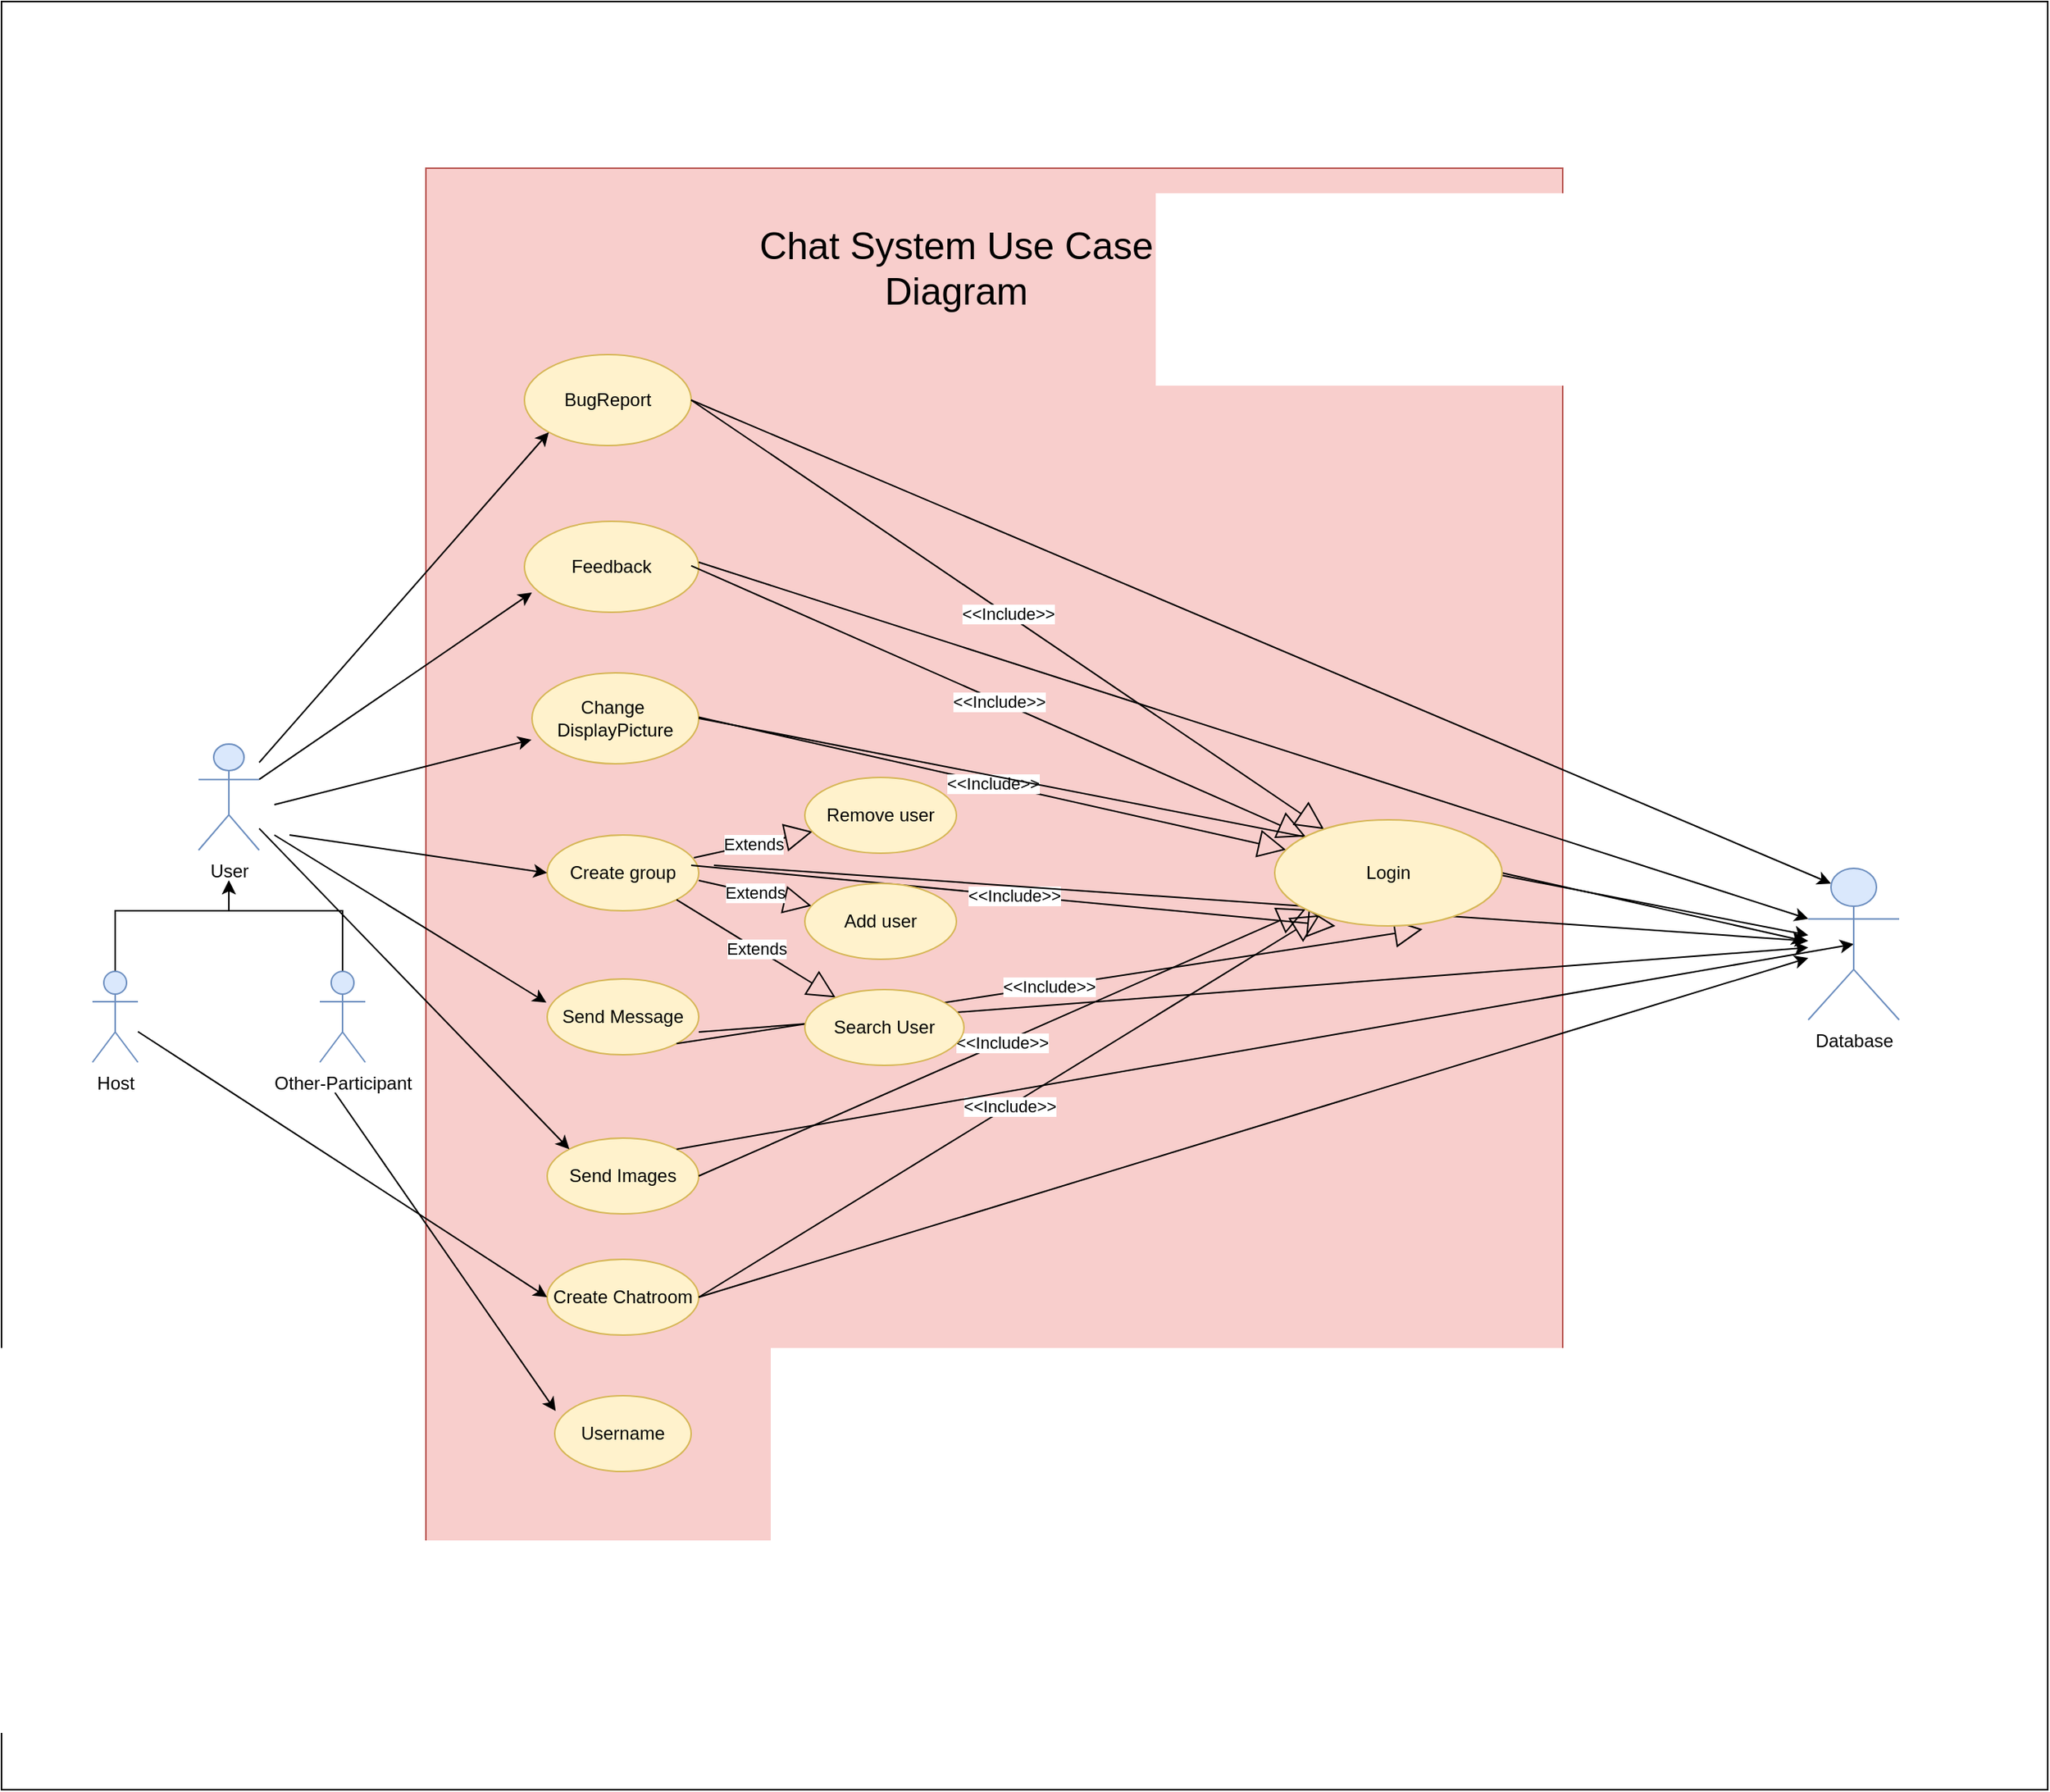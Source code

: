 <mxfile version="16.4.3" type="device"><diagram id="8KHZoJWfPruCva2_OfG5" name="Page-1"><mxGraphModel dx="2595" dy="2517" grid="1" gridSize="10" guides="1" tooltips="1" connect="1" arrows="1" fold="1" page="1" pageScale="1" pageWidth="827" pageHeight="1169" math="0" shadow="0"><root><mxCell id="0"/><mxCell id="1" parent="0"/><mxCell id="HlKPYA3Lev6IkLz0jHaE-86" value="" style="rounded=0;whiteSpace=wrap;html=1;fontSize=25;" vertex="1" parent="1"><mxGeometry x="30" y="-370" width="1350" height="1180" as="geometry"/></mxCell><mxCell id="HlKPYA3Lev6IkLz0jHaE-83" value="" style="rounded=0;whiteSpace=wrap;html=1;fontSize=25;fillColor=#f8cecc;strokeColor=#b85450;" vertex="1" parent="1"><mxGeometry x="310" y="-260" width="750" height="920" as="geometry"/></mxCell><mxCell id="HlKPYA3Lev6IkLz0jHaE-79" value="" style="endArrow=classic;html=1;rounded=0;backgroundOutline=0;labelBackgroundColor=default;" edge="1" parent="1" target="HlKPYA3Lev6IkLz0jHaE-71"><mxGeometry width="50" height="50" relative="1" as="geometry"><mxPoint x="490" y="310" as="sourcePoint"/><mxPoint x="1100" y="230" as="targetPoint"/></mxGeometry></mxCell><mxCell id="HlKPYA3Lev6IkLz0jHaE-1" value="User" style="shape=umlActor;verticalLabelPosition=bottom;verticalAlign=top;html=1;outlineConnect=0;fillColor=#dae8fc;strokeColor=#6c8ebf;" vertex="1" parent="1"><mxGeometry x="160" y="120" width="40" height="70" as="geometry"/></mxCell><mxCell id="HlKPYA3Lev6IkLz0jHaE-6" style="edgeStyle=orthogonalEdgeStyle;rounded=0;orthogonalLoop=1;jettySize=auto;html=1;" edge="1" parent="1" source="HlKPYA3Lev6IkLz0jHaE-2"><mxGeometry relative="1" as="geometry"><mxPoint x="180" y="210" as="targetPoint"/><Array as="points"><mxPoint x="105" y="230"/><mxPoint x="180" y="230"/></Array></mxGeometry></mxCell><mxCell id="HlKPYA3Lev6IkLz0jHaE-2" value="Host" style="shape=umlActor;verticalLabelPosition=bottom;verticalAlign=top;html=1;outlineConnect=0;fillColor=#dae8fc;strokeColor=#6c8ebf;" vertex="1" parent="1"><mxGeometry x="90" y="270" width="30" height="60" as="geometry"/></mxCell><mxCell id="HlKPYA3Lev6IkLz0jHaE-7" style="edgeStyle=orthogonalEdgeStyle;rounded=0;orthogonalLoop=1;jettySize=auto;html=1;" edge="1" parent="1" source="HlKPYA3Lev6IkLz0jHaE-3"><mxGeometry relative="1" as="geometry"><mxPoint x="180" y="210" as="targetPoint"/><Array as="points"><mxPoint x="255" y="230"/><mxPoint x="180" y="230"/></Array></mxGeometry></mxCell><mxCell id="HlKPYA3Lev6IkLz0jHaE-3" value="Other-Participant" style="shape=umlActor;verticalLabelPosition=bottom;verticalAlign=top;html=1;outlineConnect=0;fillColor=#dae8fc;strokeColor=#6c8ebf;" vertex="1" parent="1"><mxGeometry x="240" y="270" width="30" height="60" as="geometry"/></mxCell><mxCell id="HlKPYA3Lev6IkLz0jHaE-8" value="Username" style="ellipse;whiteSpace=wrap;html=1;fillColor=#fff2cc;strokeColor=#d6b656;" vertex="1" parent="1"><mxGeometry x="395" y="550" width="90" height="50" as="geometry"/></mxCell><mxCell id="HlKPYA3Lev6IkLz0jHaE-9" value="Create Chatroom" style="ellipse;whiteSpace=wrap;html=1;fillColor=#fff2cc;strokeColor=#d6b656;" vertex="1" parent="1"><mxGeometry x="390" y="460" width="100" height="50" as="geometry"/></mxCell><mxCell id="HlKPYA3Lev6IkLz0jHaE-10" value="Send Message" style="ellipse;whiteSpace=wrap;html=1;fillColor=#fff2cc;strokeColor=#d6b656;" vertex="1" parent="1"><mxGeometry x="390" y="275" width="100" height="50" as="geometry"/></mxCell><mxCell id="HlKPYA3Lev6IkLz0jHaE-13" value="Create group" style="ellipse;whiteSpace=wrap;html=1;fillColor=#fff2cc;strokeColor=#d6b656;" vertex="1" parent="1"><mxGeometry x="390" y="180" width="100" height="50" as="geometry"/></mxCell><mxCell id="HlKPYA3Lev6IkLz0jHaE-15" value="Change&amp;nbsp;&lt;br&gt;DisplayPicture" style="ellipse;whiteSpace=wrap;html=1;fillColor=#fff2cc;strokeColor=#d6b656;" vertex="1" parent="1"><mxGeometry x="380" y="73" width="110" height="60" as="geometry"/></mxCell><mxCell id="HlKPYA3Lev6IkLz0jHaE-16" value="Feedback" style="ellipse;whiteSpace=wrap;html=1;fillColor=#fff2cc;strokeColor=#d6b656;" vertex="1" parent="1"><mxGeometry x="375" y="-27" width="115" height="60" as="geometry"/></mxCell><mxCell id="HlKPYA3Lev6IkLz0jHaE-17" value="BugReport" style="ellipse;whiteSpace=wrap;html=1;fillColor=#fff2cc;strokeColor=#d6b656;" vertex="1" parent="1"><mxGeometry x="375" y="-137" width="110" height="60" as="geometry"/></mxCell><mxCell id="HlKPYA3Lev6IkLz0jHaE-19" value="Send Images" style="ellipse;whiteSpace=wrap;html=1;fillColor=#fff2cc;strokeColor=#d6b656;" vertex="1" parent="1"><mxGeometry x="390" y="380" width="100" height="50" as="geometry"/></mxCell><mxCell id="HlKPYA3Lev6IkLz0jHaE-38" value="" style="text;html=1;strokeColor=none;fillColor=none;align=center;verticalAlign=middle;whiteSpace=wrap;rounded=0;" vertex="1" parent="1"><mxGeometry x="700" y="130" width="60" height="30" as="geometry"/></mxCell><mxCell id="HlKPYA3Lev6IkLz0jHaE-42" value="" style="text;html=1;strokeColor=none;fillColor=none;align=center;verticalAlign=middle;whiteSpace=wrap;rounded=0;" vertex="1" parent="1"><mxGeometry x="495" y="245" width="60" height="30" as="geometry"/></mxCell><mxCell id="HlKPYA3Lev6IkLz0jHaE-48" value="Extends" style="endArrow=block;endSize=16;endFill=0;html=1;rounded=0;exitX=1;exitY=1;exitDx=0;exitDy=0;" edge="1" parent="1" source="HlKPYA3Lev6IkLz0jHaE-13" target="HlKPYA3Lev6IkLz0jHaE-26"><mxGeometry width="160" relative="1" as="geometry"><mxPoint x="490" y="270" as="sourcePoint"/><mxPoint x="650" y="270" as="targetPoint"/></mxGeometry></mxCell><mxCell id="HlKPYA3Lev6IkLz0jHaE-49" value="Extends" style="endArrow=block;endSize=16;endFill=0;html=1;rounded=0;exitX=1;exitY=0.6;exitDx=0;exitDy=0;exitPerimeter=0;" edge="1" parent="1" source="HlKPYA3Lev6IkLz0jHaE-13" target="HlKPYA3Lev6IkLz0jHaE-25"><mxGeometry width="160" relative="1" as="geometry"><mxPoint x="530" y="270" as="sourcePoint"/><mxPoint x="690" y="270" as="targetPoint"/></mxGeometry></mxCell><mxCell id="HlKPYA3Lev6IkLz0jHaE-50" value="Extends" style="endArrow=block;endSize=16;endFill=0;html=1;rounded=0;exitX=0.968;exitY=0.3;exitDx=0;exitDy=0;exitPerimeter=0;entryX=0.051;entryY=0.715;entryDx=0;entryDy=0;entryPerimeter=0;" edge="1" parent="1" source="HlKPYA3Lev6IkLz0jHaE-13" target="HlKPYA3Lev6IkLz0jHaE-24"><mxGeometry width="160" relative="1" as="geometry"><mxPoint x="510" y="230" as="sourcePoint"/><mxPoint x="670" y="230" as="targetPoint"/></mxGeometry></mxCell><mxCell id="HlKPYA3Lev6IkLz0jHaE-51" value="&amp;lt;&amp;lt;Include&amp;gt;&amp;gt;" style="endArrow=block;endSize=16;endFill=0;html=1;rounded=0;exitX=1;exitY=0.5;exitDx=0;exitDy=0;" edge="1" parent="1" source="HlKPYA3Lev6IkLz0jHaE-17" target="HlKPYA3Lev6IkLz0jHaE-44"><mxGeometry width="160" relative="1" as="geometry"><mxPoint x="570" y="200" as="sourcePoint"/><mxPoint x="730" y="200" as="targetPoint"/></mxGeometry></mxCell><mxCell id="HlKPYA3Lev6IkLz0jHaE-52" value="&amp;lt;&amp;lt;Include&amp;gt;&amp;gt;" style="endArrow=block;endSize=16;endFill=0;html=1;rounded=0;" edge="1" parent="1" target="HlKPYA3Lev6IkLz0jHaE-44"><mxGeometry width="160" relative="1" as="geometry"><mxPoint x="485" y="2.29" as="sourcePoint"/><mxPoint x="645" y="2.29" as="targetPoint"/></mxGeometry></mxCell><mxCell id="HlKPYA3Lev6IkLz0jHaE-53" value="&amp;lt;&amp;lt;Include&amp;gt;&amp;gt;" style="endArrow=block;endSize=16;endFill=0;html=1;rounded=0;" edge="1" parent="1" target="HlKPYA3Lev6IkLz0jHaE-44"><mxGeometry width="160" relative="1" as="geometry"><mxPoint x="490" y="102.29" as="sourcePoint"/><mxPoint x="650" y="102.29" as="targetPoint"/></mxGeometry></mxCell><mxCell id="HlKPYA3Lev6IkLz0jHaE-54" value="&amp;lt;&amp;lt;Include&amp;gt;&amp;gt;" style="endArrow=block;endSize=16;endFill=0;html=1;rounded=0;entryX=0.267;entryY=1;entryDx=0;entryDy=0;entryPerimeter=0;" edge="1" parent="1" target="HlKPYA3Lev6IkLz0jHaE-44"><mxGeometry width="160" relative="1" as="geometry"><mxPoint x="485" y="200" as="sourcePoint"/><mxPoint x="645" y="200" as="targetPoint"/></mxGeometry></mxCell><mxCell id="HlKPYA3Lev6IkLz0jHaE-55" value="&amp;lt;&amp;lt;Include&amp;gt;&amp;gt;" style="endArrow=block;endSize=16;endFill=0;html=1;rounded=0;exitX=1;exitY=1;exitDx=0;exitDy=0;entryX=0.65;entryY=1.031;entryDx=0;entryDy=0;entryPerimeter=0;" edge="1" parent="1" source="HlKPYA3Lev6IkLz0jHaE-10" target="HlKPYA3Lev6IkLz0jHaE-44"><mxGeometry width="160" relative="1" as="geometry"><mxPoint x="570" y="390" as="sourcePoint"/><mxPoint x="730" y="390" as="targetPoint"/></mxGeometry></mxCell><mxCell id="HlKPYA3Lev6IkLz0jHaE-56" value="&amp;lt;&amp;lt;Include&amp;gt;&amp;gt;" style="endArrow=block;endSize=16;endFill=0;html=1;rounded=0;exitX=1;exitY=0.5;exitDx=0;exitDy=0;" edge="1" parent="1" source="HlKPYA3Lev6IkLz0jHaE-9" target="HlKPYA3Lev6IkLz0jHaE-44"><mxGeometry width="160" relative="1" as="geometry"><mxPoint x="570" y="390" as="sourcePoint"/><mxPoint x="730" y="390" as="targetPoint"/></mxGeometry></mxCell><mxCell id="HlKPYA3Lev6IkLz0jHaE-57" value="&amp;lt;&amp;lt;Include&amp;gt;&amp;gt;" style="endArrow=block;endSize=16;endFill=0;html=1;rounded=0;exitX=1;exitY=0.5;exitDx=0;exitDy=0;" edge="1" parent="1" source="HlKPYA3Lev6IkLz0jHaE-19" target="HlKPYA3Lev6IkLz0jHaE-44"><mxGeometry width="160" relative="1" as="geometry"><mxPoint x="570" y="390" as="sourcePoint"/><mxPoint x="730" y="390" as="targetPoint"/></mxGeometry></mxCell><mxCell id="HlKPYA3Lev6IkLz0jHaE-61" value="" style="endArrow=classic;html=1;rounded=0;entryX=0;entryY=1;entryDx=0;entryDy=0;" edge="1" parent="1" source="HlKPYA3Lev6IkLz0jHaE-1" target="HlKPYA3Lev6IkLz0jHaE-17"><mxGeometry width="50" height="50" relative="1" as="geometry"><mxPoint x="600" y="240" as="sourcePoint"/><mxPoint x="650" y="190" as="targetPoint"/></mxGeometry></mxCell><mxCell id="HlKPYA3Lev6IkLz0jHaE-62" value="" style="endArrow=classic;html=1;rounded=0;exitX=1;exitY=0.333;exitDx=0;exitDy=0;exitPerimeter=0;entryX=0.043;entryY=0.783;entryDx=0;entryDy=0;entryPerimeter=0;" edge="1" parent="1" source="HlKPYA3Lev6IkLz0jHaE-1" target="HlKPYA3Lev6IkLz0jHaE-16"><mxGeometry width="50" height="50" relative="1" as="geometry"><mxPoint x="600" y="240" as="sourcePoint"/><mxPoint x="650" y="190" as="targetPoint"/></mxGeometry></mxCell><mxCell id="HlKPYA3Lev6IkLz0jHaE-63" value="" style="endArrow=classic;html=1;rounded=0;entryX=-0.003;entryY=0.735;entryDx=0;entryDy=0;entryPerimeter=0;" edge="1" parent="1" target="HlKPYA3Lev6IkLz0jHaE-15"><mxGeometry width="50" height="50" relative="1" as="geometry"><mxPoint x="210" y="160" as="sourcePoint"/><mxPoint x="650" y="190" as="targetPoint"/></mxGeometry></mxCell><mxCell id="HlKPYA3Lev6IkLz0jHaE-64" value="" style="endArrow=classic;html=1;rounded=0;entryX=0;entryY=0.5;entryDx=0;entryDy=0;" edge="1" parent="1" target="HlKPYA3Lev6IkLz0jHaE-13"><mxGeometry width="50" height="50" relative="1" as="geometry"><mxPoint x="220" y="180" as="sourcePoint"/><mxPoint x="650" y="190" as="targetPoint"/></mxGeometry></mxCell><mxCell id="HlKPYA3Lev6IkLz0jHaE-65" value="" style="endArrow=classic;html=1;rounded=0;entryX=-0.005;entryY=0.312;entryDx=0;entryDy=0;entryPerimeter=0;" edge="1" parent="1" target="HlKPYA3Lev6IkLz0jHaE-10"><mxGeometry width="50" height="50" relative="1" as="geometry"><mxPoint x="210" y="180" as="sourcePoint"/><mxPoint x="600" y="320" as="targetPoint"/></mxGeometry></mxCell><mxCell id="HlKPYA3Lev6IkLz0jHaE-66" value="" style="endArrow=classic;html=1;rounded=0;entryX=0;entryY=0.5;entryDx=0;entryDy=0;" edge="1" parent="1" source="HlKPYA3Lev6IkLz0jHaE-2" target="HlKPYA3Lev6IkLz0jHaE-9"><mxGeometry width="50" height="50" relative="1" as="geometry"><mxPoint x="550" y="540" as="sourcePoint"/><mxPoint x="380" y="430" as="targetPoint"/></mxGeometry></mxCell><mxCell id="HlKPYA3Lev6IkLz0jHaE-67" value="" style="endArrow=classic;html=1;rounded=0;entryX=0;entryY=0;entryDx=0;entryDy=0;" edge="1" parent="1" source="HlKPYA3Lev6IkLz0jHaE-1" target="HlKPYA3Lev6IkLz0jHaE-19"><mxGeometry width="50" height="50" relative="1" as="geometry"><mxPoint x="550" y="450" as="sourcePoint"/><mxPoint x="600" y="400" as="targetPoint"/></mxGeometry></mxCell><mxCell id="HlKPYA3Lev6IkLz0jHaE-69" value="" style="endArrow=classic;html=1;rounded=0;entryX=0.007;entryY=0.203;entryDx=0;entryDy=0;entryPerimeter=0;" edge="1" parent="1" target="HlKPYA3Lev6IkLz0jHaE-8"><mxGeometry width="50" height="50" relative="1" as="geometry"><mxPoint x="250" y="350" as="sourcePoint"/><mxPoint x="600" y="400" as="targetPoint"/></mxGeometry></mxCell><mxCell id="HlKPYA3Lev6IkLz0jHaE-73" value="" style="endArrow=classic;html=1;rounded=0;exitX=1;exitY=0.5;exitDx=0;exitDy=0;entryX=0.25;entryY=0.1;entryDx=0;entryDy=0;entryPerimeter=0;" edge="1" parent="1" source="HlKPYA3Lev6IkLz0jHaE-17" target="HlKPYA3Lev6IkLz0jHaE-71"><mxGeometry width="50" height="50" relative="1" as="geometry"><mxPoint x="990" y="250" as="sourcePoint"/><mxPoint x="1040" y="200" as="targetPoint"/></mxGeometry></mxCell><mxCell id="HlKPYA3Lev6IkLz0jHaE-74" value="" style="endArrow=classic;html=1;rounded=0;entryX=0;entryY=0.333;entryDx=0;entryDy=0;entryPerimeter=0;" edge="1" parent="1" target="HlKPYA3Lev6IkLz0jHaE-71"><mxGeometry width="50" height="50" relative="1" as="geometry"><mxPoint x="490" as="sourcePoint"/><mxPoint x="1040" y="200" as="targetPoint"/></mxGeometry></mxCell><mxCell id="HlKPYA3Lev6IkLz0jHaE-75" value="" style="endArrow=classic;html=1;rounded=0;exitX=1;exitY=0.5;exitDx=0;exitDy=0;" edge="1" parent="1" source="HlKPYA3Lev6IkLz0jHaE-15" target="HlKPYA3Lev6IkLz0jHaE-71"><mxGeometry width="50" height="50" relative="1" as="geometry"><mxPoint x="990" y="250" as="sourcePoint"/><mxPoint x="1320" y="103" as="targetPoint"/></mxGeometry></mxCell><mxCell id="HlKPYA3Lev6IkLz0jHaE-76" value="" style="endArrow=classic;html=1;rounded=0;" edge="1" parent="1" target="HlKPYA3Lev6IkLz0jHaE-71"><mxGeometry width="50" height="50" relative="1" as="geometry"><mxPoint x="500" y="200" as="sourcePoint"/><mxPoint x="1310" y="120" as="targetPoint"/></mxGeometry></mxCell><mxCell id="HlKPYA3Lev6IkLz0jHaE-77" value="" style="endArrow=classic;html=1;rounded=0;exitX=1;exitY=0.5;exitDx=0;exitDy=0;backgroundOutline=0;" edge="1" parent="1" source="HlKPYA3Lev6IkLz0jHaE-9" target="HlKPYA3Lev6IkLz0jHaE-71"><mxGeometry width="50" height="50" relative="1" as="geometry"><mxPoint x="1050" y="280" as="sourcePoint"/><mxPoint x="1100" y="230" as="targetPoint"/></mxGeometry></mxCell><mxCell id="HlKPYA3Lev6IkLz0jHaE-78" value="" style="endArrow=classic;html=1;rounded=0;exitX=1;exitY=0;exitDx=0;exitDy=0;entryX=0.5;entryY=0.5;entryDx=0;entryDy=0;entryPerimeter=0;" edge="1" parent="1" source="HlKPYA3Lev6IkLz0jHaE-19" target="HlKPYA3Lev6IkLz0jHaE-71"><mxGeometry width="50" height="50" relative="1" as="geometry"><mxPoint x="1050" y="280" as="sourcePoint"/><mxPoint x="1330" y="180" as="targetPoint"/></mxGeometry></mxCell><mxCell id="HlKPYA3Lev6IkLz0jHaE-81" value="" style="endArrow=classic;html=1;rounded=0;labelBackgroundColor=default;exitX=1;exitY=0.5;exitDx=0;exitDy=0;" edge="1" parent="1" source="HlKPYA3Lev6IkLz0jHaE-44"><mxGeometry width="50" height="50" relative="1" as="geometry"><mxPoint x="640" y="460" as="sourcePoint"/><mxPoint x="1220" y="250" as="targetPoint"/></mxGeometry></mxCell><mxCell id="HlKPYA3Lev6IkLz0jHaE-44" value="Login" style="ellipse;whiteSpace=wrap;html=1;fillColor=#fff2cc;strokeColor=#d6b656;" vertex="1" parent="1"><mxGeometry x="870" y="170" width="150" height="70" as="geometry"/></mxCell><mxCell id="HlKPYA3Lev6IkLz0jHaE-71" value="Database" style="shape=umlActor;verticalLabelPosition=bottom;verticalAlign=top;html=1;outlineConnect=0;fillColor=#dae8fc;strokeColor=#6c8ebf;" vertex="1" parent="1"><mxGeometry x="1222" y="202" width="60" height="100" as="geometry"/></mxCell><mxCell id="HlKPYA3Lev6IkLz0jHaE-24" value="Remove user" style="ellipse;whiteSpace=wrap;html=1;fillColor=#fff2cc;strokeColor=#d6b656;" vertex="1" parent="1"><mxGeometry x="560" y="142" width="100" height="50" as="geometry"/></mxCell><mxCell id="HlKPYA3Lev6IkLz0jHaE-25" value="Add user" style="ellipse;whiteSpace=wrap;html=1;fillColor=#fff2cc;strokeColor=#d6b656;" vertex="1" parent="1"><mxGeometry x="560" y="212" width="100" height="50" as="geometry"/></mxCell><mxCell id="HlKPYA3Lev6IkLz0jHaE-26" value="Search User" style="ellipse;whiteSpace=wrap;html=1;fillColor=#fff2cc;strokeColor=#d6b656;" vertex="1" parent="1"><mxGeometry x="560" y="282" width="105" height="50" as="geometry"/></mxCell><mxCell id="HlKPYA3Lev6IkLz0jHaE-82" value="&lt;font style=&quot;font-size: 25px&quot;&gt;Chat System Use Case&lt;br&gt;Diagram&lt;/font&gt;" style="text;html=1;strokeColor=none;fillColor=none;align=center;verticalAlign=middle;whiteSpace=wrap;rounded=0;" vertex="1" parent="1"><mxGeometry x="520" y="-210" width="280" height="30" as="geometry"/></mxCell></root></mxGraphModel></diagram></mxfile>